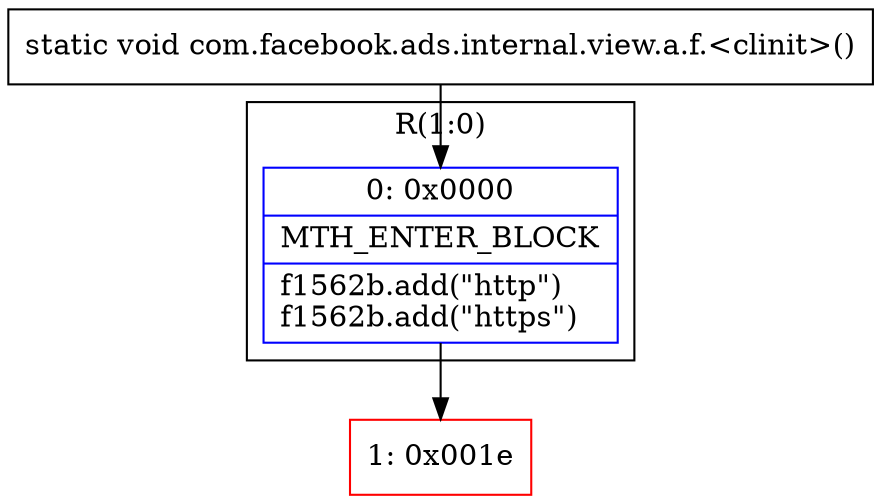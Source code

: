 digraph "CFG forcom.facebook.ads.internal.view.a.f.\<clinit\>()V" {
subgraph cluster_Region_517751721 {
label = "R(1:0)";
node [shape=record,color=blue];
Node_0 [shape=record,label="{0\:\ 0x0000|MTH_ENTER_BLOCK\l|f1562b.add(\"http\")\lf1562b.add(\"https\")\l}"];
}
Node_1 [shape=record,color=red,label="{1\:\ 0x001e}"];
MethodNode[shape=record,label="{static void com.facebook.ads.internal.view.a.f.\<clinit\>() }"];
MethodNode -> Node_0;
Node_0 -> Node_1;
}

